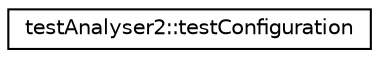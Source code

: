 digraph "Graphical Class Hierarchy"
{
 // INTERACTIVE_SVG=YES
 // LATEX_PDF_SIZE
  edge [fontname="Helvetica",fontsize="10",labelfontname="Helvetica",labelfontsize="10"];
  node [fontname="Helvetica",fontsize="10",shape=record];
  rankdir="LR";
  Node0 [label="testAnalyser2::testConfiguration",height=0.2,width=0.4,color="black", fillcolor="white", style="filled",URL="$d4/dff/structtestAnalyser2_1_1testConfiguration.html",tooltip="A configuration object used to configure tests appropriately."];
}
